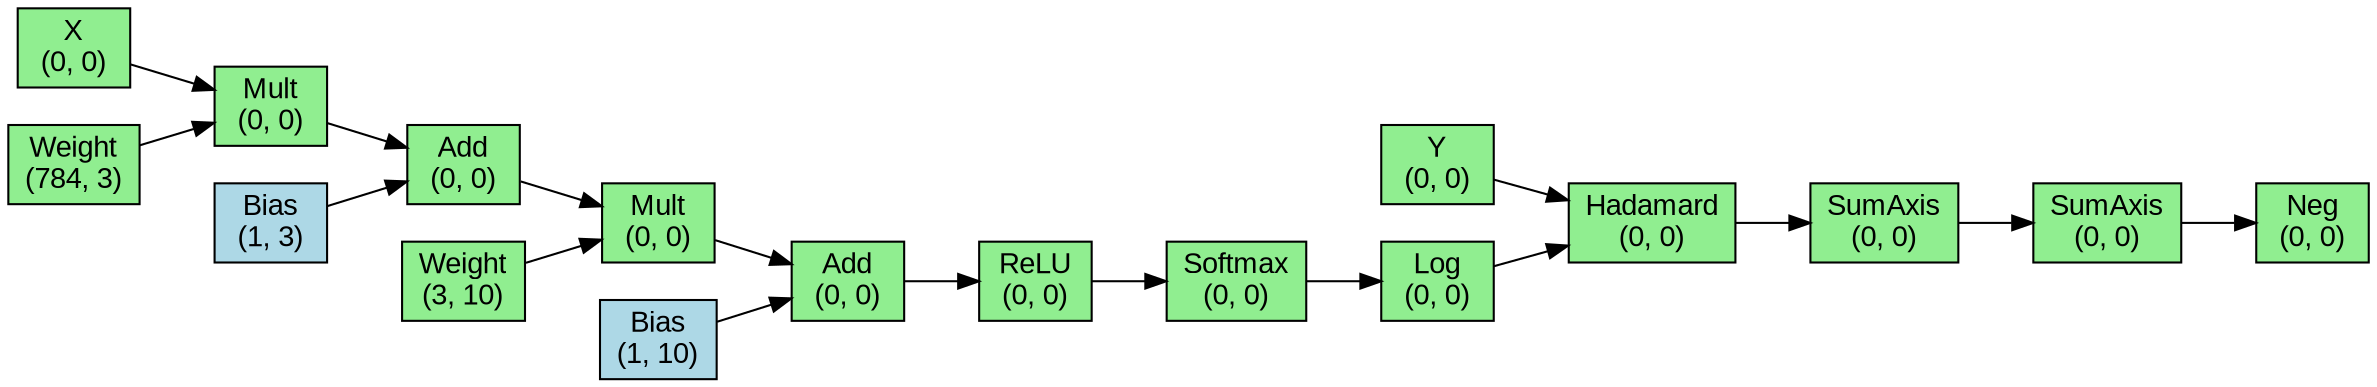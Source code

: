 digraph ExpressionGraph {
  node [shape=box, fontname="Arial"];
  edge [fontname="Arial"];
  rankdir=LR;
  node0 [label="Neg\n(0, 0)", style=filled, fillcolor=lightgreen];
  node1 [label="SumAxis\n(0, 0)", style=filled, fillcolor=lightgreen];
  node2 [label="SumAxis\n(0, 0)", style=filled, fillcolor=lightgreen];
  node3 [label="Hadamard\n(0, 0)", style=filled, fillcolor=lightgreen];
  node4 [label="Y\n(0, 0)", style=filled, fillcolor=lightgreen];
  node4 -> node3;
  node5 [label="Log\n(0, 0)", style=filled, fillcolor=lightgreen];
  node6 [label="Softmax\n(0, 0)", style=filled, fillcolor=lightgreen];
  node7 [label="ReLU\n(0, 0)", style=filled, fillcolor=lightgreen];
  node8 [label="Add\n(0, 0)", style=filled, fillcolor=lightgreen];
  node9 [label="Mult\n(0, 0)", style=filled, fillcolor=lightgreen];
  node10 [label="Add\n(0, 0)", style=filled, fillcolor=lightgreen];
  node11 [label="Mult\n(0, 0)", style=filled, fillcolor=lightgreen];
  node12 [label="X\n(0, 0)", style=filled, fillcolor=lightgreen];
  node12 -> node11;
  node13 [label="Weight\n(784, 3)", style=filled, fillcolor=lightgreen];
  node13 -> node11;
  node11 -> node10;
  node14 [label="Bias\n(1, 3)", style=filled, fillcolor=lightblue];
  node14 -> node10;
  node10 -> node9;
  node15 [label="Weight\n(3, 10)", style=filled, fillcolor=lightgreen];
  node15 -> node9;
  node9 -> node8;
  node16 [label="Bias\n(1, 10)", style=filled, fillcolor=lightblue];
  node16 -> node8;
  node8 -> node7;
  node7 -> node6;
  node6 -> node5;
  node5 -> node3;
  node3 -> node2;
  node2 -> node1;
  node1 -> node0;
}
